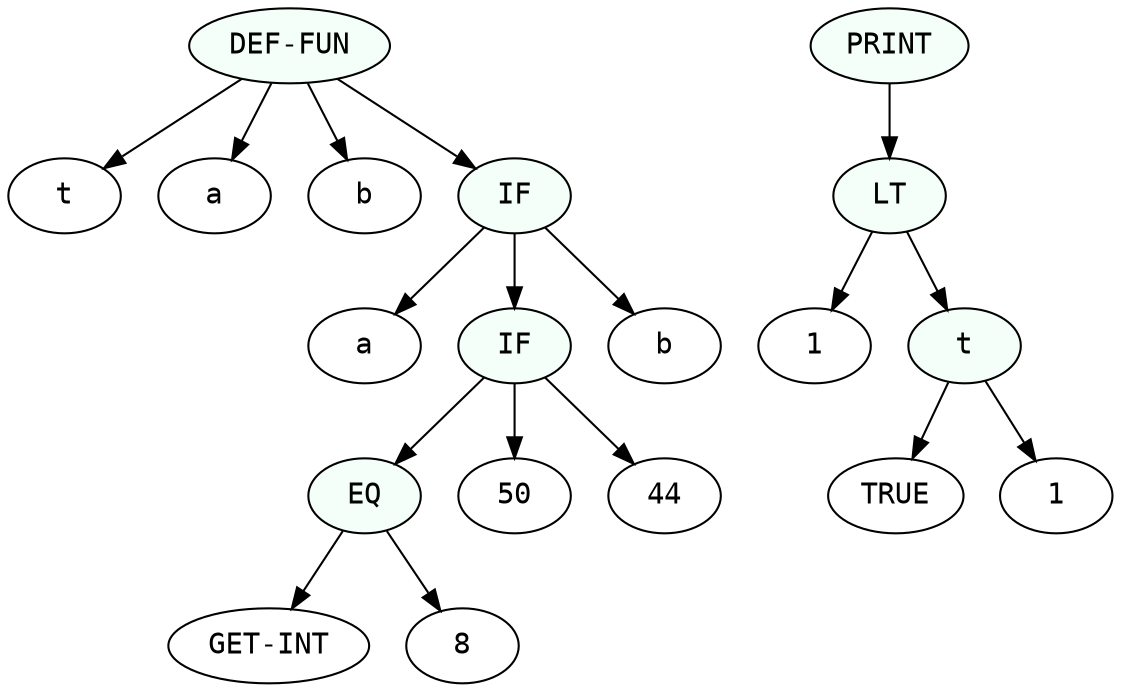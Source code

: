 digraph print {
 1 [label="t", fontname="monospace"];
 2 [label="a", fontname="monospace"];
 3 [label="b", fontname="monospace"];
 4 [label="a", fontname="monospace"];
 5 [label="GET-INT", fontname="monospace"];
 6 [label="8", fontname="monospace"];
 7 [label="EQ", fontname="monospace", style=filled, fillcolor=mintcream];
 7->5
 7->6
 8 [label="50", fontname="monospace"];
 9 [label="44", fontname="monospace"];
 10 [label="IF", fontname="monospace", style=filled, fillcolor=mintcream];
 10->7
 10->8
 10->9
 11 [label="b", fontname="monospace"];
 12 [label="IF", fontname="monospace", style=filled, fillcolor=mintcream];
 12->4
 12->10
 12->11
 13 [label="1", fontname="monospace"];
 14 [label="TRUE", fontname="monospace"];
 15 [label="1", fontname="monospace"];
 16 [label="t", fontname="monospace", style=filled, fillcolor=mintcream];
 16->14
 16->15
 17 [label="LT", fontname="monospace", style=filled, fillcolor=mintcream];
 17->13
 17->16
 18 [label="PRINT", fontname="monospace", style=filled, fillcolor=mintcream];
 18->17
 19 [label="DEF-FUN", fontname="monospace", style=filled, fillcolor=mintcream];
 19->1
 19->2
 19->3
 19->12
 }
 